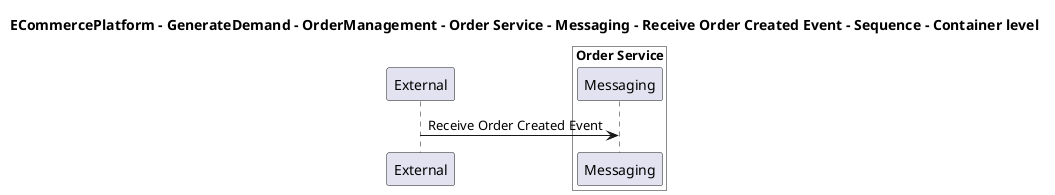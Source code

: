 @startuml

title ECommercePlatform - GenerateDemand - OrderManagement - Order Service - Messaging - Receive Order Created Event - Sequence - Container level

participant "External" as C4InterFlow.SoftwareSystems.ExternalSystem

box "Order Service" #White
    participant "Messaging" as ECommercePlatform.GenerateDemand.OrderManagement.SoftwareSystems.OrderService.Containers.Messaging
end box


C4InterFlow.SoftwareSystems.ExternalSystem -> ECommercePlatform.GenerateDemand.OrderManagement.SoftwareSystems.OrderService.Containers.Messaging : Receive Order Created Event


@enduml
